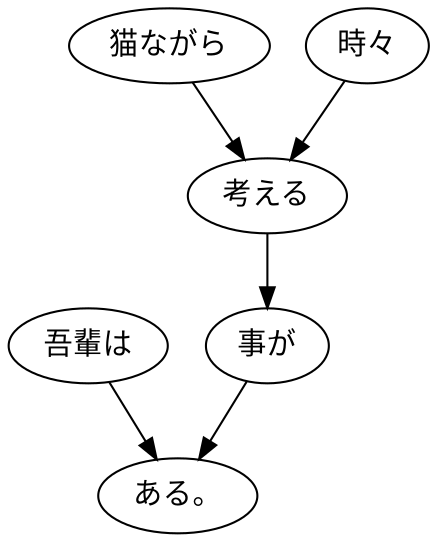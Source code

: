 digraph graph80 {
	node0 [label="吾輩は"];
	node1 [label="猫ながら"];
	node2 [label="時々"];
	node3 [label="考える"];
	node4 [label="事が"];
	node5 [label="ある。"];
	node0 -> node5;
	node1 -> node3;
	node2 -> node3;
	node3 -> node4;
	node4 -> node5;
}
